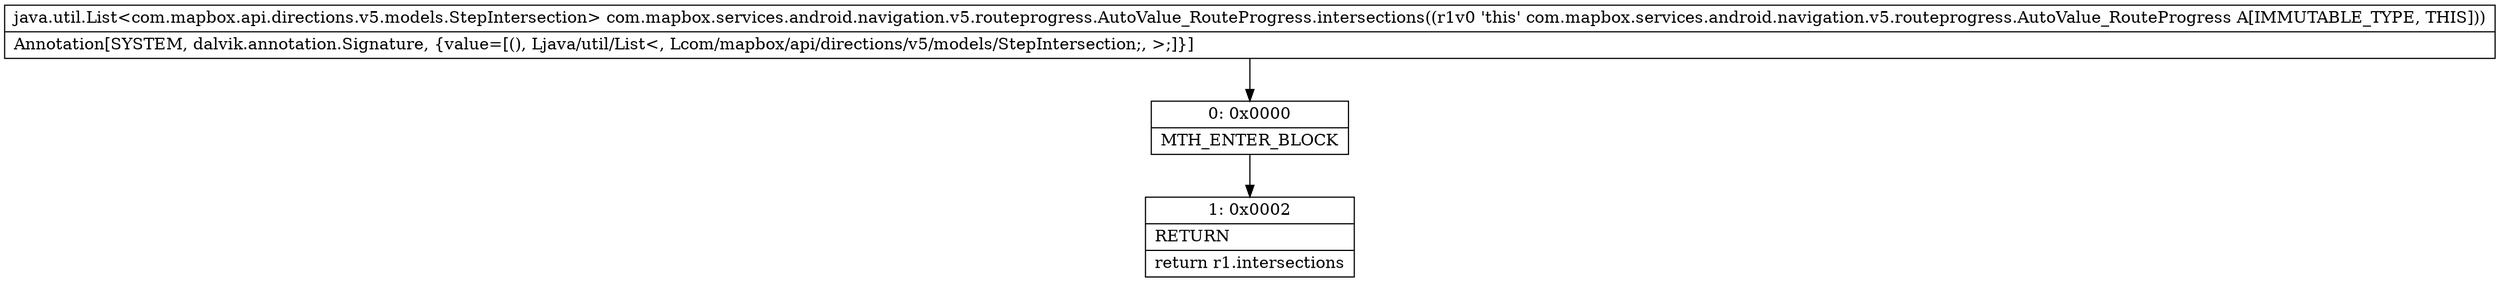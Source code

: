 digraph "CFG forcom.mapbox.services.android.navigation.v5.routeprogress.AutoValue_RouteProgress.intersections()Ljava\/util\/List;" {
Node_0 [shape=record,label="{0\:\ 0x0000|MTH_ENTER_BLOCK\l}"];
Node_1 [shape=record,label="{1\:\ 0x0002|RETURN\l|return r1.intersections\l}"];
MethodNode[shape=record,label="{java.util.List\<com.mapbox.api.directions.v5.models.StepIntersection\> com.mapbox.services.android.navigation.v5.routeprogress.AutoValue_RouteProgress.intersections((r1v0 'this' com.mapbox.services.android.navigation.v5.routeprogress.AutoValue_RouteProgress A[IMMUTABLE_TYPE, THIS]))  | Annotation[SYSTEM, dalvik.annotation.Signature, \{value=[(), Ljava\/util\/List\<, Lcom\/mapbox\/api\/directions\/v5\/models\/StepIntersection;, \>;]\}]\l}"];
MethodNode -> Node_0;
Node_0 -> Node_1;
}

